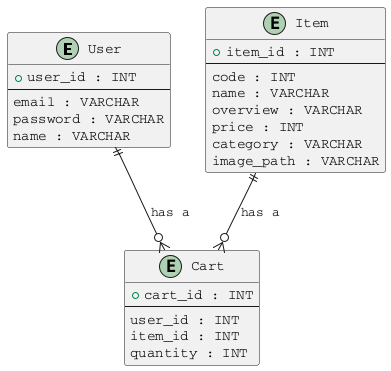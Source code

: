 @startuml ER
skinparam defaultFontName Courier

entity User {
    + user_id : INT
    --
    email : VARCHAR
    password : VARCHAR
    name : VARCHAR
}

entity Item {
    + item_id : INT
    --
    code : INT
    name : VARCHAR
    overview : VARCHAR
    price : INT
    category : VARCHAR
    image_path : VARCHAR
}

entity Cart {
    + cart_id : INT
    --
    user_id : INT
    item_id : INT
    quantity : INT
}

User ||--o{ Cart : "has a"
Item ||--o{ Cart : "has a"
@enduml